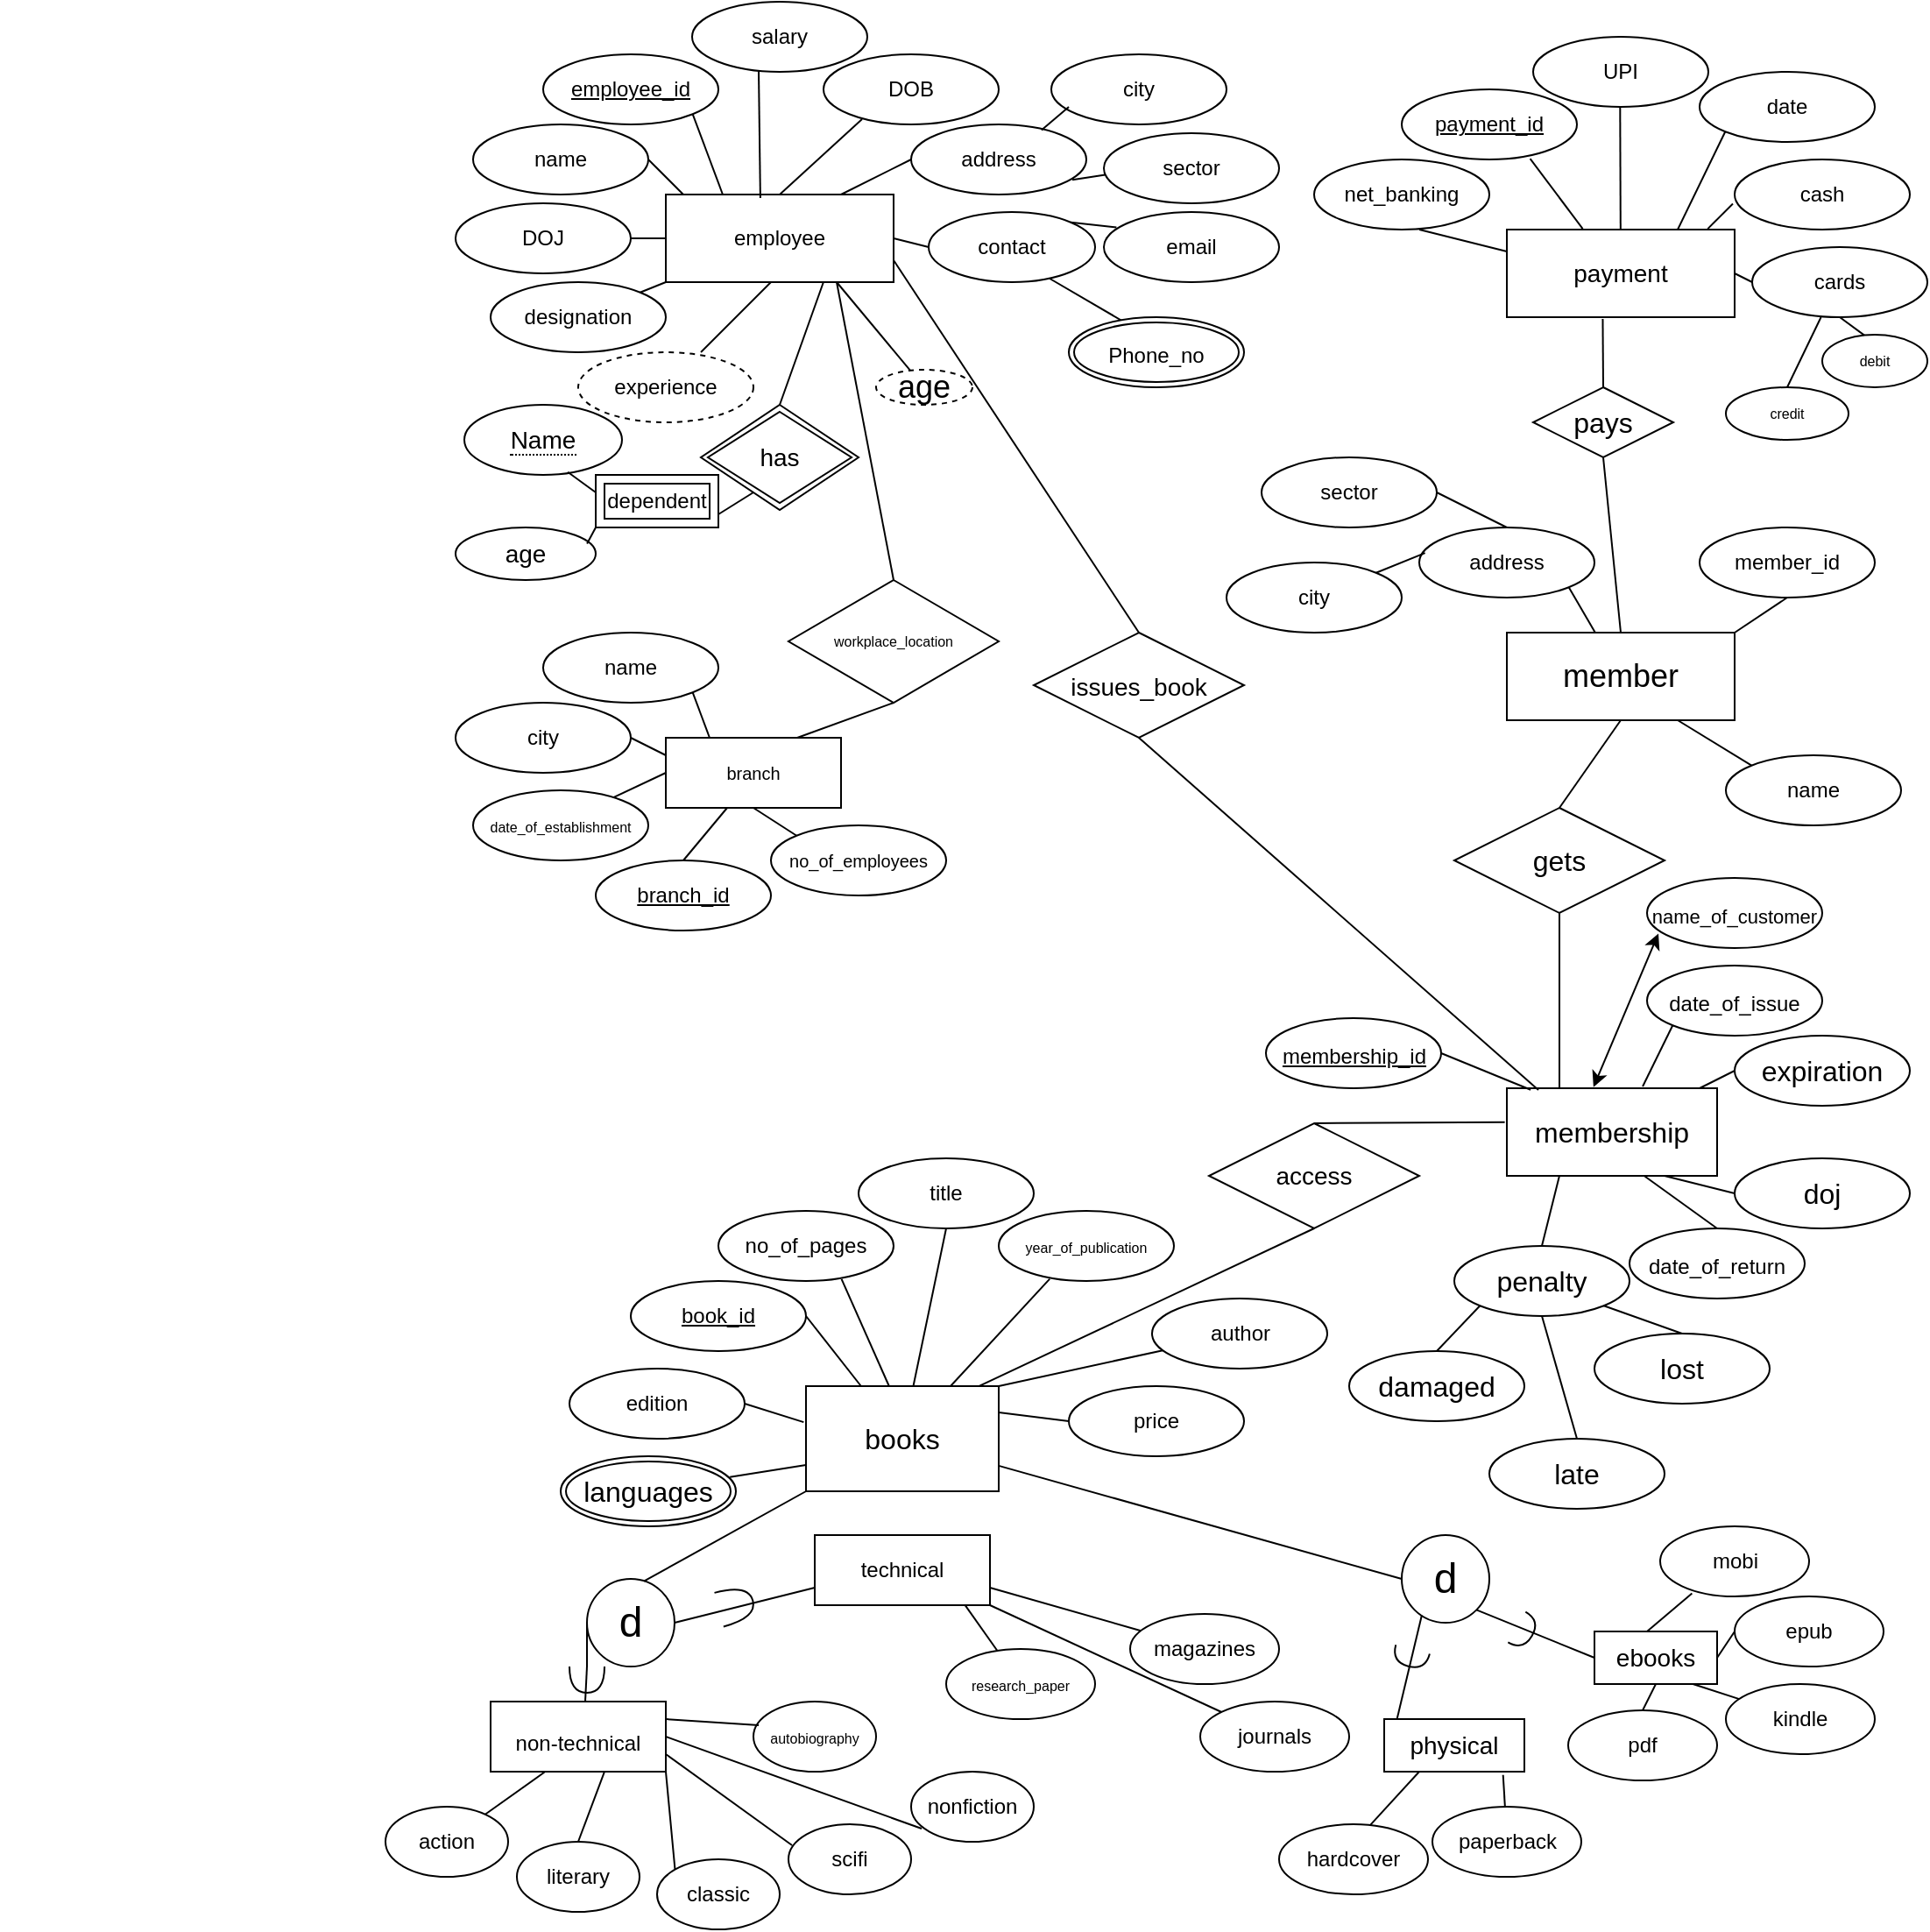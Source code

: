 <mxfile version="20.2.7" type="device" pages="2"><diagram id="frs4b3d2JMpxmXdY87HD" name="Page-1"><mxGraphModel dx="2519" dy="534" grid="1" gridSize="10" guides="1" tooltips="1" connect="1" arrows="1" fold="1" page="1" pageScale="1" pageWidth="850" pageHeight="1100" math="0" shadow="0"><root><mxCell id="0"/><mxCell id="1" parent="0"/><mxCell id="w7gXdfq4Ssp4zryDXueS-2" value="employee" style="rounded=0;whiteSpace=wrap;html=1;" parent="1" vertex="1"><mxGeometry x="-720" y="110" width="130" height="50" as="geometry"/></mxCell><mxCell id="w7gXdfq4Ssp4zryDXueS-18" value="city" style="ellipse;whiteSpace=wrap;html=1;align=center;" parent="1" vertex="1"><mxGeometry x="-500" y="30" width="100" height="40" as="geometry"/></mxCell><mxCell id="w7gXdfq4Ssp4zryDXueS-19" value="sector" style="ellipse;whiteSpace=wrap;html=1;align=center;" parent="1" vertex="1"><mxGeometry x="-470" y="75" width="100" height="40" as="geometry"/></mxCell><mxCell id="w7gXdfq4Ssp4zryDXueS-20" value="email" style="ellipse;whiteSpace=wrap;html=1;align=center;" parent="1" vertex="1"><mxGeometry x="-470" y="120" width="100" height="40" as="geometry"/></mxCell><mxCell id="w7gXdfq4Ssp4zryDXueS-21" value="contact" style="ellipse;whiteSpace=wrap;html=1;align=center;" parent="1" vertex="1"><mxGeometry x="-570" y="120" width="95" height="40" as="geometry"/></mxCell><mxCell id="w7gXdfq4Ssp4zryDXueS-22" value="name" style="ellipse;whiteSpace=wrap;html=1;align=center;" parent="1" vertex="1"><mxGeometry x="-830" y="70" width="100" height="40" as="geometry"/></mxCell><mxCell id="w7gXdfq4Ssp4zryDXueS-23" value="DOJ" style="ellipse;whiteSpace=wrap;html=1;align=center;" parent="1" vertex="1"><mxGeometry x="-840" y="115" width="100" height="40" as="geometry"/></mxCell><mxCell id="w7gXdfq4Ssp4zryDXueS-24" value="salary" style="ellipse;whiteSpace=wrap;html=1;align=center;" parent="1" vertex="1"><mxGeometry x="-705" width="100" height="40" as="geometry"/></mxCell><mxCell id="w7gXdfq4Ssp4zryDXueS-25" value="DOB" style="ellipse;whiteSpace=wrap;html=1;align=center;" parent="1" vertex="1"><mxGeometry x="-630" y="30" width="100" height="40" as="geometry"/></mxCell><mxCell id="w7gXdfq4Ssp4zryDXueS-26" value="designation" style="ellipse;whiteSpace=wrap;html=1;align=center;" parent="1" vertex="1"><mxGeometry x="-820" y="160" width="100" height="40" as="geometry"/></mxCell><mxCell id="w7gXdfq4Ssp4zryDXueS-27" value="&lt;u&gt;employee_id&lt;/u&gt;" style="ellipse;whiteSpace=wrap;html=1;align=center;" parent="1" vertex="1"><mxGeometry x="-790" y="30" width="100" height="40" as="geometry"/></mxCell><mxCell id="w7gXdfq4Ssp4zryDXueS-28" value="address" style="ellipse;whiteSpace=wrap;html=1;align=center;" parent="1" vertex="1"><mxGeometry x="-580" y="70" width="100" height="40" as="geometry"/></mxCell><mxCell id="w7gXdfq4Ssp4zryDXueS-36" value="experience" style="ellipse;whiteSpace=wrap;html=1;align=center;dashed=1;" parent="1" vertex="1"><mxGeometry x="-770" y="200" width="100" height="40" as="geometry"/></mxCell><mxCell id="w7gXdfq4Ssp4zryDXueS-39" value="&lt;font style=&quot;font-size: 18px;&quot;&gt;age&lt;/font&gt;" style="ellipse;whiteSpace=wrap;html=1;align=center;dashed=1;" parent="1" vertex="1"><mxGeometry x="-600" y="210" width="55" height="20" as="geometry"/></mxCell><mxCell id="w7gXdfq4Ssp4zryDXueS-40" value="" style="endArrow=none;html=1;rounded=0;fontSize=12;startSize=14;endSize=14;curved=1;entryX=0.38;entryY=0.975;entryDx=0;entryDy=0;entryPerimeter=0;exitX=0.415;exitY=0.04;exitDx=0;exitDy=0;exitPerimeter=0;" parent="1" source="w7gXdfq4Ssp4zryDXueS-2" target="w7gXdfq4Ssp4zryDXueS-24" edge="1"><mxGeometry relative="1" as="geometry"><mxPoint x="-720" y="94.5" as="sourcePoint"/><mxPoint x="-560" y="94.5" as="targetPoint"/></mxGeometry></mxCell><mxCell id="w7gXdfq4Ssp4zryDXueS-41" value="" style="endArrow=none;html=1;rounded=0;fontSize=12;startSize=14;endSize=14;curved=1;entryX=0.22;entryY=0.925;entryDx=0;entryDy=0;entryPerimeter=0;exitX=0.5;exitY=0;exitDx=0;exitDy=0;" parent="1" source="w7gXdfq4Ssp4zryDXueS-2" target="w7gXdfq4Ssp4zryDXueS-25" edge="1"><mxGeometry relative="1" as="geometry"><mxPoint x="-730" y="89.5" as="sourcePoint"/><mxPoint x="-570" y="89.5" as="targetPoint"/></mxGeometry></mxCell><mxCell id="w7gXdfq4Ssp4zryDXueS-46" value="" style="endArrow=none;html=1;rounded=0;fontSize=12;startSize=14;endSize=14;curved=1;entryX=0;entryY=0.5;entryDx=0;entryDy=0;" parent="1" target="w7gXdfq4Ssp4zryDXueS-28" edge="1"><mxGeometry relative="1" as="geometry"><mxPoint x="-620" y="110" as="sourcePoint"/><mxPoint x="-520" as="targetPoint"/></mxGeometry></mxCell><mxCell id="w7gXdfq4Ssp4zryDXueS-47" value="" style="endArrow=none;html=1;rounded=0;fontSize=12;startSize=14;endSize=14;curved=1;exitX=1;exitY=0.5;exitDx=0;exitDy=0;entryX=0;entryY=0.5;entryDx=0;entryDy=0;" parent="1" source="w7gXdfq4Ssp4zryDXueS-2" target="w7gXdfq4Ssp4zryDXueS-21" edge="1"><mxGeometry relative="1" as="geometry"><mxPoint x="-605" y="150" as="sourcePoint"/><mxPoint x="-495" y="30" as="targetPoint"/></mxGeometry></mxCell><mxCell id="w7gXdfq4Ssp4zryDXueS-48" value="" style="endArrow=none;html=1;rounded=0;fontSize=12;startSize=14;endSize=14;curved=1;exitX=0.75;exitY=1;exitDx=0;exitDy=0;" parent="1" source="w7gXdfq4Ssp4zryDXueS-2" target="w7gXdfq4Ssp4zryDXueS-39" edge="1"><mxGeometry relative="1" as="geometry"><mxPoint x="-630" y="170" as="sourcePoint"/><mxPoint x="-520" y="50" as="targetPoint"/></mxGeometry></mxCell><mxCell id="w7gXdfq4Ssp4zryDXueS-50" value="" style="endArrow=none;html=1;rounded=0;fontSize=12;startSize=14;endSize=14;curved=1;" parent="1" edge="1"><mxGeometry relative="1" as="geometry"><mxPoint x="-700" y="200" as="sourcePoint"/><mxPoint x="-660" y="160" as="targetPoint"/></mxGeometry></mxCell><mxCell id="w7gXdfq4Ssp4zryDXueS-51" value="" style="endArrow=none;html=1;rounded=0;fontSize=12;startSize=14;endSize=14;curved=1;exitX=1;exitY=0.5;exitDx=0;exitDy=0;" parent="1" source="w7gXdfq4Ssp4zryDXueS-22" edge="1"><mxGeometry relative="1" as="geometry"><mxPoint x="-740" y="90" as="sourcePoint"/><mxPoint x="-710" y="110" as="targetPoint"/></mxGeometry></mxCell><mxCell id="w7gXdfq4Ssp4zryDXueS-52" value="" style="endArrow=none;html=1;rounded=0;fontSize=12;startSize=14;endSize=14;curved=1;entryX=1;entryY=1;entryDx=0;entryDy=0;exitX=0.25;exitY=0;exitDx=0;exitDy=0;" parent="1" source="w7gXdfq4Ssp4zryDXueS-2" target="w7gXdfq4Ssp4zryDXueS-27" edge="1"><mxGeometry relative="1" as="geometry"><mxPoint x="-690" y="100" as="sourcePoint"/><mxPoint x="-685" y="60" as="targetPoint"/></mxGeometry></mxCell><mxCell id="w7gXdfq4Ssp4zryDXueS-53" value="" style="endArrow=none;html=1;rounded=0;fontSize=12;startSize=14;endSize=14;curved=1;entryX=0;entryY=0.5;entryDx=0;entryDy=0;exitX=1;exitY=0.5;exitDx=0;exitDy=0;" parent="1" source="w7gXdfq4Ssp4zryDXueS-23" target="w7gXdfq4Ssp4zryDXueS-2" edge="1"><mxGeometry relative="1" as="geometry"><mxPoint x="-825" y="240" as="sourcePoint"/><mxPoint x="-715" y="120" as="targetPoint"/></mxGeometry></mxCell><mxCell id="w7gXdfq4Ssp4zryDXueS-54" value="" style="endArrow=none;html=1;rounded=0;fontSize=12;startSize=14;endSize=14;curved=1;" parent="1" source="w7gXdfq4Ssp4zryDXueS-26" edge="1"><mxGeometry relative="1" as="geometry"><mxPoint x="-830" y="275" as="sourcePoint"/><mxPoint x="-720" y="160" as="targetPoint"/></mxGeometry></mxCell><mxCell id="w7gXdfq4Ssp4zryDXueS-55" value="" style="endArrow=none;html=1;rounded=0;fontSize=12;startSize=14;endSize=14;curved=1;exitX=0.744;exitY=0.08;exitDx=0;exitDy=0;exitPerimeter=0;" parent="1" source="w7gXdfq4Ssp4zryDXueS-28" edge="1"><mxGeometry relative="1" as="geometry"><mxPoint x="-500" y="70" as="sourcePoint"/><mxPoint x="-490" y="60" as="targetPoint"/></mxGeometry></mxCell><mxCell id="w7gXdfq4Ssp4zryDXueS-56" value="" style="endArrow=none;html=1;rounded=0;fontSize=12;startSize=14;endSize=14;curved=1;entryX=0.008;entryY=0.595;entryDx=0;entryDy=0;entryPerimeter=0;exitX=0.92;exitY=0.79;exitDx=0;exitDy=0;exitPerimeter=0;" parent="1" source="w7gXdfq4Ssp4zryDXueS-28" target="w7gXdfq4Ssp4zryDXueS-19" edge="1"><mxGeometry relative="1" as="geometry"><mxPoint x="-530" y="180" as="sourcePoint"/><mxPoint x="-420" y="60" as="targetPoint"/></mxGeometry></mxCell><mxCell id="w7gXdfq4Ssp4zryDXueS-57" value="" style="endArrow=none;html=1;rounded=0;fontSize=12;startSize=14;endSize=14;curved=1;entryX=0.072;entryY=0.22;entryDx=0;entryDy=0;entryPerimeter=0;exitX=1;exitY=0;exitDx=0;exitDy=0;" parent="1" source="w7gXdfq4Ssp4zryDXueS-21" target="w7gXdfq4Ssp4zryDXueS-20" edge="1"><mxGeometry relative="1" as="geometry"><mxPoint x="-420" y="170" as="sourcePoint"/><mxPoint x="-310" y="50" as="targetPoint"/></mxGeometry></mxCell><mxCell id="w7gXdfq4Ssp4zryDXueS-58" value="" style="endArrow=none;html=1;rounded=0;fontSize=12;startSize=14;endSize=14;curved=1;entryX=1;entryY=1;entryDx=0;entryDy=0;exitX=0.728;exitY=0.95;exitDx=0;exitDy=0;exitPerimeter=0;" parent="1" source="w7gXdfq4Ssp4zryDXueS-21" edge="1" target="D1jJTHARRq6DQ2pwJ8gS-1"><mxGeometry relative="1" as="geometry"><mxPoint x="-577.5" y="250" as="sourcePoint"/><mxPoint x="-462.0" y="172.0" as="targetPoint"/></mxGeometry></mxCell><mxCell id="w7gXdfq4Ssp4zryDXueS-59" value="" style="endArrow=none;html=1;rounded=0;fontSize=12;startSize=14;endSize=14;curved=1;entryX=0.75;entryY=1;entryDx=0;entryDy=0;" parent="1" target="w7gXdfq4Ssp4zryDXueS-2" edge="1"><mxGeometry relative="1" as="geometry"><mxPoint x="-590" y="330" as="sourcePoint"/><mxPoint x="-560" y="290" as="targetPoint"/></mxGeometry></mxCell><mxCell id="w7gXdfq4Ssp4zryDXueS-61" value="" style="endArrow=none;html=1;rounded=0;fontSize=12;startSize=14;endSize=14;curved=1;exitX=0.5;exitY=0;exitDx=0;exitDy=0;" parent="1" source="w7gXdfq4Ssp4zryDXueS-82" edge="1"><mxGeometry relative="1" as="geometry"><mxPoint x="-795" y="580" as="sourcePoint"/><mxPoint x="-685" y="460" as="targetPoint"/></mxGeometry></mxCell><mxCell id="w7gXdfq4Ssp4zryDXueS-62" value="" style="endArrow=none;html=1;rounded=0;fontSize=12;startSize=14;endSize=14;curved=1;exitX=0;exitY=0;exitDx=0;exitDy=0;entryX=0.5;entryY=1;entryDx=0;entryDy=0;" parent="1" source="w7gXdfq4Ssp4zryDXueS-83" target="w7gXdfq4Ssp4zryDXueS-78" edge="1"><mxGeometry relative="1" as="geometry"><mxPoint x="-740" y="580" as="sourcePoint"/><mxPoint x="-630" y="460" as="targetPoint"/></mxGeometry></mxCell><mxCell id="w7gXdfq4Ssp4zryDXueS-63" value="" style="endArrow=none;html=1;rounded=0;fontSize=12;startSize=14;endSize=14;curved=1;exitX=0.78;exitY=0.126;exitDx=0;exitDy=0;exitPerimeter=0;" parent="1" source="w7gXdfq4Ssp4zryDXueS-81" edge="1"><mxGeometry relative="1" as="geometry"><mxPoint x="-830" y="560" as="sourcePoint"/><mxPoint x="-720" y="440" as="targetPoint"/></mxGeometry></mxCell><mxCell id="w7gXdfq4Ssp4zryDXueS-64" value="" style="endArrow=none;html=1;rounded=0;fontSize=12;startSize=14;endSize=14;curved=1;entryX=1;entryY=0.5;entryDx=0;entryDy=0;exitX=0;exitY=0.25;exitDx=0;exitDy=0;" parent="1" source="w7gXdfq4Ssp4zryDXueS-78" target="w7gXdfq4Ssp4zryDXueS-85" edge="1"><mxGeometry relative="1" as="geometry"><mxPoint x="-310" y="350" as="sourcePoint"/><mxPoint x="-200" y="230" as="targetPoint"/></mxGeometry></mxCell><mxCell id="w7gXdfq4Ssp4zryDXueS-65" value="" style="endArrow=none;html=1;rounded=0;fontSize=12;startSize=14;endSize=14;curved=1;entryX=1;entryY=1;entryDx=0;entryDy=0;exitX=0.25;exitY=0;exitDx=0;exitDy=0;" parent="1" source="w7gXdfq4Ssp4zryDXueS-78" target="w7gXdfq4Ssp4zryDXueS-84" edge="1"><mxGeometry relative="1" as="geometry"><mxPoint x="-300" y="360" as="sourcePoint"/><mxPoint x="-190" y="240" as="targetPoint"/></mxGeometry></mxCell><mxCell id="w7gXdfq4Ssp4zryDXueS-67" value="" style="endArrow=none;html=1;rounded=0;fontSize=12;startSize=14;endSize=14;curved=1;entryX=0.692;entryY=1;entryDx=0;entryDy=0;entryPerimeter=0;exitX=0.5;exitY=0;exitDx=0;exitDy=0;" parent="1" source="w7gXdfq4Ssp4zryDXueS-93" target="w7gXdfq4Ssp4zryDXueS-2" edge="1"><mxGeometry relative="1" as="geometry"><mxPoint x="-660" y="280" as="sourcePoint"/><mxPoint x="-650" y="160" as="targetPoint"/></mxGeometry></mxCell><mxCell id="w7gXdfq4Ssp4zryDXueS-78" value="branch" style="whiteSpace=wrap;html=1;align=center;fontSize=10;" parent="1" vertex="1"><mxGeometry x="-720" y="420" width="100" height="40" as="geometry"/></mxCell><mxCell id="w7gXdfq4Ssp4zryDXueS-81" value="&lt;font style=&quot;font-size: 8px;&quot;&gt;date_of_establishment&lt;/font&gt;" style="ellipse;whiteSpace=wrap;html=1;align=center;" parent="1" vertex="1"><mxGeometry x="-830" y="450" width="100" height="40" as="geometry"/></mxCell><mxCell id="w7gXdfq4Ssp4zryDXueS-82" value="&lt;u&gt;branch_id&lt;/u&gt;" style="ellipse;whiteSpace=wrap;html=1;align=center;" parent="1" vertex="1"><mxGeometry x="-760" y="490" width="100" height="40" as="geometry"/></mxCell><mxCell id="w7gXdfq4Ssp4zryDXueS-83" value="&lt;font style=&quot;font-size: 10px;&quot;&gt;no_of_employees&lt;/font&gt;" style="ellipse;whiteSpace=wrap;html=1;align=center;" parent="1" vertex="1"><mxGeometry x="-660" y="470" width="100" height="40" as="geometry"/></mxCell><mxCell id="w7gXdfq4Ssp4zryDXueS-84" value="name" style="ellipse;whiteSpace=wrap;html=1;align=center;" parent="1" vertex="1"><mxGeometry x="-790" y="360" width="100" height="40" as="geometry"/></mxCell><mxCell id="w7gXdfq4Ssp4zryDXueS-85" value="city" style="ellipse;whiteSpace=wrap;html=1;align=center;" parent="1" vertex="1"><mxGeometry x="-840" y="400" width="100" height="40" as="geometry"/></mxCell><mxCell id="w7gXdfq4Ssp4zryDXueS-91" value="workplace_location" style="shape=rhombus;perimeter=rhombusPerimeter;whiteSpace=wrap;html=1;align=center;fontSize=8;" parent="1" vertex="1"><mxGeometry x="-650" y="330" width="120" height="70" as="geometry"/></mxCell><mxCell id="w7gXdfq4Ssp4zryDXueS-92" value="" style="endArrow=none;html=1;rounded=0;fontSize=8;startSize=14;endSize=14;curved=1;entryX=0.5;entryY=1;entryDx=0;entryDy=0;exitX=0.75;exitY=0;exitDx=0;exitDy=0;" parent="1" source="w7gXdfq4Ssp4zryDXueS-78" target="w7gXdfq4Ssp4zryDXueS-91" edge="1"><mxGeometry relative="1" as="geometry"><mxPoint x="-590" y="470" as="sourcePoint"/><mxPoint x="-430" y="470" as="targetPoint"/></mxGeometry></mxCell><mxCell id="w7gXdfq4Ssp4zryDXueS-93" value="&lt;font style=&quot;font-size: 14px;&quot;&gt;has&lt;/font&gt;" style="shape=rhombus;double=1;perimeter=rhombusPerimeter;whiteSpace=wrap;html=1;align=center;fontSize=8;" parent="1" vertex="1"><mxGeometry x="-700" y="230" width="90" height="60" as="geometry"/></mxCell><mxCell id="w7gXdfq4Ssp4zryDXueS-94" value="&lt;font style=&quot;font-size: 14px;&quot;&gt;age&lt;/font&gt;" style="ellipse;whiteSpace=wrap;html=1;align=center;fontSize=8;" parent="1" vertex="1"><mxGeometry x="-840" y="300" width="80" height="30" as="geometry"/></mxCell><mxCell id="w7gXdfq4Ssp4zryDXueS-96" value="&lt;font style=&quot;font-size: 12px;&quot;&gt;dependent&lt;/font&gt;" style="shape=ext;margin=3;double=1;whiteSpace=wrap;html=1;align=center;fontSize=8;" parent="1" vertex="1"><mxGeometry x="-760" y="270" width="70" height="30" as="geometry"/></mxCell><mxCell id="w7gXdfq4Ssp4zryDXueS-97" value="" style="endArrow=none;html=1;rounded=0;fontSize=8;startSize=14;endSize=14;curved=1;exitX=1;exitY=0.75;exitDx=0;exitDy=0;" parent="1" source="w7gXdfq4Ssp4zryDXueS-96" edge="1"><mxGeometry relative="1" as="geometry"><mxPoint x="-820" y="284.7" as="sourcePoint"/><mxPoint x="-670" y="280" as="targetPoint"/></mxGeometry></mxCell><mxCell id="w7gXdfq4Ssp4zryDXueS-98" value="" style="endArrow=none;html=1;rounded=0;fontSize=8;startSize=14;endSize=14;curved=1;exitX=0.938;exitY=0.307;exitDx=0;exitDy=0;exitPerimeter=0;" parent="1" source="w7gXdfq4Ssp4zryDXueS-94" edge="1"><mxGeometry relative="1" as="geometry"><mxPoint x="-890" y="300" as="sourcePoint"/><mxPoint x="-760" y="300" as="targetPoint"/></mxGeometry></mxCell><mxCell id="w7gXdfq4Ssp4zryDXueS-99" value="" style="endArrow=none;html=1;rounded=0;fontSize=8;startSize=14;endSize=14;curved=1;exitX=0.656;exitY=0.959;exitDx=0;exitDy=0;exitPerimeter=0;" parent="1" source="CCulr10bG3XljbUjw-bA-39" edge="1"><mxGeometry relative="1" as="geometry"><mxPoint x="-781.595" y="265.561" as="sourcePoint"/><mxPoint x="-760" y="280" as="targetPoint"/></mxGeometry></mxCell><mxCell id="w7gXdfq4Ssp4zryDXueS-100" value="&lt;font style=&quot;font-size: 14px;&quot;&gt;payment&lt;/font&gt;" style="whiteSpace=wrap;html=1;align=center;fontSize=8;" parent="1" vertex="1"><mxGeometry x="-240" y="130" width="130" height="50" as="geometry"/></mxCell><mxCell id="w7gXdfq4Ssp4zryDXueS-102" value="net_banking" style="ellipse;whiteSpace=wrap;html=1;align=center;" parent="1" vertex="1"><mxGeometry x="-350" y="90" width="100" height="40" as="geometry"/></mxCell><mxCell id="w7gXdfq4Ssp4zryDXueS-103" value="cash" style="ellipse;whiteSpace=wrap;html=1;align=center;" parent="1" vertex="1"><mxGeometry x="-110" y="90" width="100" height="40" as="geometry"/></mxCell><mxCell id="w7gXdfq4Ssp4zryDXueS-104" value="&lt;u&gt;payment_id&lt;/u&gt;" style="ellipse;whiteSpace=wrap;html=1;align=center;" parent="1" vertex="1"><mxGeometry x="-300" y="50" width="100" height="40" as="geometry"/></mxCell><mxCell id="w7gXdfq4Ssp4zryDXueS-105" value="date" style="ellipse;whiteSpace=wrap;html=1;align=center;" parent="1" vertex="1"><mxGeometry x="-130" y="40" width="100" height="40" as="geometry"/></mxCell><mxCell id="w7gXdfq4Ssp4zryDXueS-106" value="UPI" style="ellipse;whiteSpace=wrap;html=1;align=center;" parent="1" vertex="1"><mxGeometry x="-225" y="20" width="100" height="40" as="geometry"/></mxCell><mxCell id="w7gXdfq4Ssp4zryDXueS-107" value="&lt;font style=&quot;font-size: 12px;&quot;&gt;cards&lt;/font&gt;" style="ellipse;whiteSpace=wrap;html=1;align=center;fontSize=8;" parent="1" vertex="1"><mxGeometry x="-100" y="140" width="100" height="40" as="geometry"/></mxCell><mxCell id="w7gXdfq4Ssp4zryDXueS-108" value="debit" style="ellipse;whiteSpace=wrap;html=1;align=center;fontSize=8;" parent="1" vertex="1"><mxGeometry x="-60" y="190" width="60" height="30" as="geometry"/></mxCell><mxCell id="w7gXdfq4Ssp4zryDXueS-109" value="credit" style="ellipse;whiteSpace=wrap;html=1;align=center;fontSize=8;" parent="1" vertex="1"><mxGeometry x="-115" y="220" width="70" height="30" as="geometry"/></mxCell><mxCell id="w7gXdfq4Ssp4zryDXueS-110" value="" style="endArrow=none;html=1;rounded=0;fontSize=12;startSize=14;endSize=14;curved=1;" parent="1" target="w7gXdfq4Ssp4zryDXueS-100" edge="1"><mxGeometry relative="1" as="geometry"><mxPoint x="-175.36" y="60" as="sourcePoint"/><mxPoint x="-175" y="120" as="targetPoint"/></mxGeometry></mxCell><mxCell id="w7gXdfq4Ssp4zryDXueS-111" value="" style="endArrow=none;html=1;rounded=0;fontSize=12;startSize=14;endSize=14;curved=1;exitX=0.733;exitY=0.989;exitDx=0;exitDy=0;exitPerimeter=0;entryX=0.333;entryY=-0.009;entryDx=0;entryDy=0;entryPerimeter=0;" parent="1" source="w7gXdfq4Ssp4zryDXueS-104" target="w7gXdfq4Ssp4zryDXueS-100" edge="1"><mxGeometry relative="1" as="geometry"><mxPoint x="-210" y="80" as="sourcePoint"/><mxPoint x="-210" y="180" as="targetPoint"/></mxGeometry></mxCell><mxCell id="w7gXdfq4Ssp4zryDXueS-113" value="" style="endArrow=none;html=1;rounded=0;fontSize=12;startSize=14;endSize=14;curved=1;entryX=0;entryY=0.25;entryDx=0;entryDy=0;" parent="1" target="w7gXdfq4Ssp4zryDXueS-100" edge="1"><mxGeometry relative="1" as="geometry"><mxPoint x="-290" y="130" as="sourcePoint"/><mxPoint x="-290" y="230" as="targetPoint"/></mxGeometry></mxCell><mxCell id="w7gXdfq4Ssp4zryDXueS-114" value="" style="endArrow=none;html=1;rounded=0;fontSize=12;startSize=14;endSize=14;curved=1;exitX=0;exitY=1;exitDx=0;exitDy=0;entryX=0.75;entryY=0;entryDx=0;entryDy=0;" parent="1" source="w7gXdfq4Ssp4zryDXueS-105" target="w7gXdfq4Ssp4zryDXueS-100" edge="1"><mxGeometry relative="1" as="geometry"><mxPoint x="-125" y="80" as="sourcePoint"/><mxPoint x="-125" y="180" as="targetPoint"/></mxGeometry></mxCell><mxCell id="w7gXdfq4Ssp4zryDXueS-115" value="" style="endArrow=none;html=1;rounded=0;fontSize=12;startSize=14;endSize=14;curved=1;exitX=-0.01;exitY=0.632;exitDx=0;exitDy=0;exitPerimeter=0;entryX=0.882;entryY=-0.009;entryDx=0;entryDy=0;entryPerimeter=0;" parent="1" source="w7gXdfq4Ssp4zryDXueS-103" target="w7gXdfq4Ssp4zryDXueS-100" edge="1"><mxGeometry relative="1" as="geometry"><mxPoint x="-220" y="240" as="sourcePoint"/><mxPoint x="-220" y="340" as="targetPoint"/></mxGeometry></mxCell><mxCell id="w7gXdfq4Ssp4zryDXueS-116" value="" style="endArrow=none;html=1;rounded=0;fontSize=12;startSize=14;endSize=14;curved=1;exitX=0;exitY=0.5;exitDx=0;exitDy=0;entryX=1;entryY=0.5;entryDx=0;entryDy=0;" parent="1" source="w7gXdfq4Ssp4zryDXueS-107" target="w7gXdfq4Ssp4zryDXueS-100" edge="1"><mxGeometry relative="1" as="geometry"><mxPoint x="-210" y="250" as="sourcePoint"/><mxPoint x="-210" y="350" as="targetPoint"/></mxGeometry></mxCell><mxCell id="w7gXdfq4Ssp4zryDXueS-117" value="" style="endArrow=none;html=1;rounded=0;fontSize=12;startSize=14;endSize=14;curved=1;entryX=0.5;entryY=0;entryDx=0;entryDy=0;" parent="1" target="w7gXdfq4Ssp4zryDXueS-109" edge="1"><mxGeometry relative="1" as="geometry"><mxPoint x="-60.71" y="180" as="sourcePoint"/><mxPoint x="-60.71" y="280" as="targetPoint"/></mxGeometry></mxCell><mxCell id="w7gXdfq4Ssp4zryDXueS-120" value="" style="endArrow=none;html=1;rounded=0;fontSize=12;startSize=14;endSize=14;curved=1;exitX=0.5;exitY=1;exitDx=0;exitDy=0;entryX=0.4;entryY=0.01;entryDx=0;entryDy=0;entryPerimeter=0;" parent="1" source="w7gXdfq4Ssp4zryDXueS-107" target="w7gXdfq4Ssp4zryDXueS-108" edge="1"><mxGeometry relative="1" as="geometry"><mxPoint x="-190" y="270" as="sourcePoint"/><mxPoint x="-190" y="370" as="targetPoint"/></mxGeometry></mxCell><mxCell id="w7gXdfq4Ssp4zryDXueS-125" value="&lt;font style=&quot;font-size: 18px;&quot;&gt;member&lt;/font&gt;" style="whiteSpace=wrap;html=1;align=center;fontSize=8;" parent="1" vertex="1"><mxGeometry x="-240" y="360" width="130" height="50" as="geometry"/></mxCell><mxCell id="w7gXdfq4Ssp4zryDXueS-127" value="city" style="ellipse;whiteSpace=wrap;html=1;align=center;" parent="1" vertex="1"><mxGeometry x="-400" y="320" width="100" height="40" as="geometry"/></mxCell><mxCell id="w7gXdfq4Ssp4zryDXueS-128" value="sector" style="ellipse;whiteSpace=wrap;html=1;align=center;" parent="1" vertex="1"><mxGeometry x="-380" y="260" width="100" height="40" as="geometry"/></mxCell><mxCell id="w7gXdfq4Ssp4zryDXueS-129" value="address" style="ellipse;whiteSpace=wrap;html=1;align=center;" parent="1" vertex="1"><mxGeometry x="-290" y="300" width="100" height="40" as="geometry"/></mxCell><mxCell id="w7gXdfq4Ssp4zryDXueS-130" value="name" style="ellipse;whiteSpace=wrap;html=1;align=center;" parent="1" vertex="1"><mxGeometry x="-115" y="430" width="100" height="40" as="geometry"/></mxCell><mxCell id="w7gXdfq4Ssp4zryDXueS-131" value="member_id" style="ellipse;whiteSpace=wrap;html=1;align=center;" parent="1" vertex="1"><mxGeometry x="-130" y="300" width="100" height="40" as="geometry"/></mxCell><mxCell id="w7gXdfq4Ssp4zryDXueS-132" value="" style="endArrow=none;html=1;rounded=0;fontSize=16;startSize=14;endSize=14;curved=1;entryX=1;entryY=1;entryDx=0;entryDy=0;" parent="1" source="w7gXdfq4Ssp4zryDXueS-125" target="w7gXdfq4Ssp4zryDXueS-129" edge="1"><mxGeometry relative="1" as="geometry"><mxPoint x="-180" y="350" as="sourcePoint"/><mxPoint x="-280" y="510" as="targetPoint"/></mxGeometry></mxCell><mxCell id="w7gXdfq4Ssp4zryDXueS-133" value="" style="endArrow=none;html=1;rounded=0;fontSize=16;startSize=14;endSize=14;curved=1;entryX=0.5;entryY=1;entryDx=0;entryDy=0;" parent="1" target="w7gXdfq4Ssp4zryDXueS-131" edge="1"><mxGeometry relative="1" as="geometry"><mxPoint x="-110" y="360" as="sourcePoint"/><mxPoint x="-270" y="520" as="targetPoint"/></mxGeometry></mxCell><mxCell id="w7gXdfq4Ssp4zryDXueS-134" value="" style="endArrow=none;html=1;rounded=0;fontSize=16;startSize=14;endSize=14;curved=1;entryX=0.75;entryY=1;entryDx=0;entryDy=0;exitX=0;exitY=0;exitDx=0;exitDy=0;" parent="1" source="w7gXdfq4Ssp4zryDXueS-130" target="w7gXdfq4Ssp4zryDXueS-125" edge="1"><mxGeometry relative="1" as="geometry"><mxPoint x="-390" y="550" as="sourcePoint"/><mxPoint x="-260" y="530" as="targetPoint"/></mxGeometry></mxCell><mxCell id="w7gXdfq4Ssp4zryDXueS-135" value="" style="endArrow=none;html=1;rounded=0;fontSize=16;startSize=14;endSize=14;curved=1;entryX=1;entryY=0.5;entryDx=0;entryDy=0;exitX=0.5;exitY=0;exitDx=0;exitDy=0;" parent="1" source="w7gXdfq4Ssp4zryDXueS-129" target="w7gXdfq4Ssp4zryDXueS-128" edge="1"><mxGeometry relative="1" as="geometry"><mxPoint x="-380" y="560" as="sourcePoint"/><mxPoint x="-250" y="540" as="targetPoint"/></mxGeometry></mxCell><mxCell id="w7gXdfq4Ssp4zryDXueS-136" value="" style="endArrow=none;html=1;rounded=0;fontSize=16;startSize=14;endSize=14;curved=1;entryX=1;entryY=0;entryDx=0;entryDy=0;exitX=0.033;exitY=0.364;exitDx=0;exitDy=0;exitPerimeter=0;" parent="1" source="w7gXdfq4Ssp4zryDXueS-129" target="w7gXdfq4Ssp4zryDXueS-127" edge="1"><mxGeometry relative="1" as="geometry"><mxPoint x="-370" y="570" as="sourcePoint"/><mxPoint x="-240" y="550" as="targetPoint"/></mxGeometry></mxCell><mxCell id="w7gXdfq4Ssp4zryDXueS-140" value="pays" style="shape=rhombus;perimeter=rhombusPerimeter;whiteSpace=wrap;html=1;align=center;fontSize=16;" parent="1" vertex="1"><mxGeometry x="-225" y="220" width="80" height="40" as="geometry"/></mxCell><mxCell id="w7gXdfq4Ssp4zryDXueS-144" value="" style="endArrow=none;html=1;rounded=0;fontSize=16;startSize=14;endSize=14;curved=1;entryX=0.421;entryY=1.02;entryDx=0;entryDy=0;entryPerimeter=0;exitX=0.5;exitY=0;exitDx=0;exitDy=0;" parent="1" source="w7gXdfq4Ssp4zryDXueS-140" target="w7gXdfq4Ssp4zryDXueS-100" edge="1"><mxGeometry relative="1" as="geometry"><mxPoint x="-390" y="219.29" as="sourcePoint"/><mxPoint x="-230" y="219.29" as="targetPoint"/></mxGeometry></mxCell><mxCell id="w7gXdfq4Ssp4zryDXueS-146" value="" style="endArrow=none;html=1;rounded=0;fontSize=16;startSize=14;endSize=14;curved=1;entryX=0.5;entryY=1;entryDx=0;entryDy=0;exitX=0.5;exitY=0;exitDx=0;exitDy=0;" parent="1" source="w7gXdfq4Ssp4zryDXueS-125" target="w7gXdfq4Ssp4zryDXueS-140" edge="1"><mxGeometry relative="1" as="geometry"><mxPoint x="-370" y="239.29" as="sourcePoint"/><mxPoint x="-210" y="239.29" as="targetPoint"/></mxGeometry></mxCell><mxCell id="w7gXdfq4Ssp4zryDXueS-147" value="membership" style="whiteSpace=wrap;html=1;align=center;fontSize=16;" parent="1" vertex="1"><mxGeometry x="-240" y="620" width="120" height="50" as="geometry"/></mxCell><mxCell id="w7gXdfq4Ssp4zryDXueS-148" value="damaged" style="ellipse;whiteSpace=wrap;html=1;align=center;fontSize=16;" parent="1" vertex="1"><mxGeometry x="-330" y="770" width="100" height="40" as="geometry"/></mxCell><mxCell id="w7gXdfq4Ssp4zryDXueS-149" value="late" style="ellipse;whiteSpace=wrap;html=1;align=center;fontSize=16;" parent="1" vertex="1"><mxGeometry x="-250" y="820" width="100" height="40" as="geometry"/></mxCell><mxCell id="w7gXdfq4Ssp4zryDXueS-150" value="lost" style="ellipse;whiteSpace=wrap;html=1;align=center;fontSize=16;" parent="1" vertex="1"><mxGeometry x="-190" y="760" width="100" height="40" as="geometry"/></mxCell><mxCell id="w7gXdfq4Ssp4zryDXueS-151" value="penalty" style="ellipse;whiteSpace=wrap;html=1;align=center;fontSize=16;" parent="1" vertex="1"><mxGeometry x="-270" y="710" width="100" height="40" as="geometry"/></mxCell><mxCell id="w7gXdfq4Ssp4zryDXueS-153" value="&lt;font style=&quot;font-size: 12px;&quot;&gt;date_of_return&lt;/font&gt;" style="ellipse;whiteSpace=wrap;html=1;align=center;fontSize=16;" parent="1" vertex="1"><mxGeometry x="-170" y="700" width="100" height="40" as="geometry"/></mxCell><mxCell id="w7gXdfq4Ssp4zryDXueS-154" value="doj" style="ellipse;whiteSpace=wrap;html=1;align=center;fontSize=16;" parent="1" vertex="1"><mxGeometry x="-110" y="660" width="100" height="40" as="geometry"/></mxCell><mxCell id="w7gXdfq4Ssp4zryDXueS-155" value="expiration" style="ellipse;whiteSpace=wrap;html=1;align=center;fontSize=16;" parent="1" vertex="1"><mxGeometry x="-110" y="590" width="100" height="40" as="geometry"/></mxCell><mxCell id="w7gXdfq4Ssp4zryDXueS-156" value="&lt;font style=&quot;font-size: 12px;&quot;&gt;date_of_issue&lt;/font&gt;" style="ellipse;whiteSpace=wrap;html=1;align=center;fontSize=16;" parent="1" vertex="1"><mxGeometry x="-160" y="550" width="100" height="40" as="geometry"/></mxCell><mxCell id="w7gXdfq4Ssp4zryDXueS-159" value="" style="endArrow=none;html=1;rounded=0;fontSize=12;startSize=14;endSize=14;curved=1;entryX=0;entryY=1;entryDx=0;entryDy=0;exitX=0.646;exitY=-0.02;exitDx=0;exitDy=0;exitPerimeter=0;" parent="1" source="w7gXdfq4Ssp4zryDXueS-147" target="w7gXdfq4Ssp4zryDXueS-156" edge="1"><mxGeometry relative="1" as="geometry"><mxPoint x="-530" y="690" as="sourcePoint"/><mxPoint x="-370" y="690" as="targetPoint"/></mxGeometry></mxCell><mxCell id="w7gXdfq4Ssp4zryDXueS-160" value="" style="endArrow=none;html=1;rounded=0;fontSize=12;startSize=14;endSize=14;curved=1;entryX=0;entryY=0.5;entryDx=0;entryDy=0;exitX=0.917;exitY=0;exitDx=0;exitDy=0;exitPerimeter=0;" parent="1" source="w7gXdfq4Ssp4zryDXueS-147" target="w7gXdfq4Ssp4zryDXueS-155" edge="1"><mxGeometry relative="1" as="geometry"><mxPoint x="-520" y="700.0" as="sourcePoint"/><mxPoint x="-360" y="700.0" as="targetPoint"/></mxGeometry></mxCell><mxCell id="w7gXdfq4Ssp4zryDXueS-161" value="" style="endArrow=none;html=1;rounded=0;fontSize=12;startSize=14;endSize=14;curved=1;entryX=0;entryY=0.5;entryDx=0;entryDy=0;exitX=0.75;exitY=1;exitDx=0;exitDy=0;" parent="1" source="w7gXdfq4Ssp4zryDXueS-147" target="w7gXdfq4Ssp4zryDXueS-154" edge="1"><mxGeometry relative="1" as="geometry"><mxPoint x="-510" y="710.0" as="sourcePoint"/><mxPoint x="-350" y="710.0" as="targetPoint"/></mxGeometry></mxCell><mxCell id="w7gXdfq4Ssp4zryDXueS-162" value="" style="endArrow=none;html=1;rounded=0;fontSize=12;startSize=14;endSize=14;curved=1;entryX=0.5;entryY=0;entryDx=0;entryDy=0;exitX=0.656;exitY=1.005;exitDx=0;exitDy=0;exitPerimeter=0;" parent="1" source="w7gXdfq4Ssp4zryDXueS-147" target="w7gXdfq4Ssp4zryDXueS-153" edge="1"><mxGeometry relative="1" as="geometry"><mxPoint x="-500" y="720.0" as="sourcePoint"/><mxPoint x="-340" y="720.0" as="targetPoint"/></mxGeometry></mxCell><mxCell id="w7gXdfq4Ssp4zryDXueS-163" value="" style="endArrow=none;html=1;rounded=0;fontSize=12;startSize=14;endSize=14;curved=1;entryX=0.25;entryY=1;entryDx=0;entryDy=0;exitX=0.5;exitY=0;exitDx=0;exitDy=0;" parent="1" source="w7gXdfq4Ssp4zryDXueS-151" target="w7gXdfq4Ssp4zryDXueS-147" edge="1"><mxGeometry relative="1" as="geometry"><mxPoint x="-490" y="730.0" as="sourcePoint"/><mxPoint x="-330" y="730.0" as="targetPoint"/></mxGeometry></mxCell><mxCell id="w7gXdfq4Ssp4zryDXueS-164" value="" style="endArrow=none;html=1;rounded=0;fontSize=12;startSize=14;endSize=14;curved=1;entryX=1;entryY=1;entryDx=0;entryDy=0;exitX=0.5;exitY=0;exitDx=0;exitDy=0;" parent="1" source="w7gXdfq4Ssp4zryDXueS-150" target="w7gXdfq4Ssp4zryDXueS-151" edge="1"><mxGeometry relative="1" as="geometry"><mxPoint x="-480" y="740.0" as="sourcePoint"/><mxPoint x="-320" y="740.0" as="targetPoint"/></mxGeometry></mxCell><mxCell id="w7gXdfq4Ssp4zryDXueS-165" value="" style="endArrow=none;html=1;rounded=0;fontSize=12;startSize=14;endSize=14;curved=1;entryX=0.5;entryY=1;entryDx=0;entryDy=0;exitX=0.5;exitY=0;exitDx=0;exitDy=0;" parent="1" source="w7gXdfq4Ssp4zryDXueS-149" target="w7gXdfq4Ssp4zryDXueS-151" edge="1"><mxGeometry relative="1" as="geometry"><mxPoint x="-210" y="810" as="sourcePoint"/><mxPoint x="-310" y="729.38" as="targetPoint"/></mxGeometry></mxCell><mxCell id="w7gXdfq4Ssp4zryDXueS-166" value="" style="endArrow=none;html=1;rounded=0;fontSize=12;startSize=14;endSize=14;curved=1;entryX=0;entryY=1;entryDx=0;entryDy=0;exitX=0.5;exitY=0;exitDx=0;exitDy=0;" parent="1" source="w7gXdfq4Ssp4zryDXueS-148" target="w7gXdfq4Ssp4zryDXueS-151" edge="1"><mxGeometry relative="1" as="geometry"><mxPoint x="-425" y="760.0" as="sourcePoint"/><mxPoint x="-265" y="760.0" as="targetPoint"/></mxGeometry></mxCell><mxCell id="w7gXdfq4Ssp4zryDXueS-167" value="" style="endArrow=none;html=1;rounded=0;fontSize=12;startSize=14;endSize=14;curved=1;entryX=0.5;entryY=1;entryDx=0;entryDy=0;exitX=0.5;exitY=0;exitDx=0;exitDy=0;" parent="1" source="w7gXdfq4Ssp4zryDXueS-168" target="w7gXdfq4Ssp4zryDXueS-125" edge="1"><mxGeometry relative="1" as="geometry"><mxPoint x="-440" y="520.0" as="sourcePoint"/><mxPoint x="-280" y="520.0" as="targetPoint"/></mxGeometry></mxCell><mxCell id="w7gXdfq4Ssp4zryDXueS-168" value="&lt;font style=&quot;font-size: 16px;&quot;&gt;gets&lt;/font&gt;" style="shape=rhombus;perimeter=rhombusPerimeter;whiteSpace=wrap;html=1;align=center;fontSize=12;" parent="1" vertex="1"><mxGeometry x="-270" y="460.0" width="120" height="60" as="geometry"/></mxCell><mxCell id="w7gXdfq4Ssp4zryDXueS-171" value="" style="endArrow=none;html=1;rounded=0;fontSize=12;startSize=14;endSize=14;curved=1;entryX=0.5;entryY=1;entryDx=0;entryDy=0;exitX=0.25;exitY=0;exitDx=0;exitDy=0;" parent="1" source="w7gXdfq4Ssp4zryDXueS-147" target="w7gXdfq4Ssp4zryDXueS-168" edge="1"><mxGeometry relative="1" as="geometry"><mxPoint x="-620" y="660" as="sourcePoint"/><mxPoint x="-380" y="670" as="targetPoint"/></mxGeometry></mxCell><mxCell id="w7gXdfq4Ssp4zryDXueS-176" value="&amp;nbsp;" style="text;whiteSpace=wrap;html=1;fontSize=16;" parent="1" vertex="1"><mxGeometry x="-1100" y="530" width="40" height="40" as="geometry"/></mxCell><mxCell id="w7gXdfq4Ssp4zryDXueS-177" value="books" style="whiteSpace=wrap;html=1;align=center;fontSize=16;" parent="1" vertex="1"><mxGeometry x="-640" y="790" width="110" height="60" as="geometry"/></mxCell><mxCell id="w7gXdfq4Ssp4zryDXueS-180" value="edition" style="ellipse;whiteSpace=wrap;html=1;align=center;" parent="1" vertex="1"><mxGeometry x="-775" y="780" width="100" height="40" as="geometry"/></mxCell><mxCell id="w7gXdfq4Ssp4zryDXueS-181" value="price" style="ellipse;whiteSpace=wrap;html=1;align=center;" parent="1" vertex="1"><mxGeometry x="-490" y="790" width="100" height="40" as="geometry"/></mxCell><mxCell id="w7gXdfq4Ssp4zryDXueS-182" value="author" style="ellipse;whiteSpace=wrap;html=1;align=center;" parent="1" vertex="1"><mxGeometry x="-442.5" y="740" width="100" height="40" as="geometry"/></mxCell><mxCell id="w7gXdfq4Ssp4zryDXueS-183" value="&lt;font style=&quot;font-size: 8px;&quot;&gt;year_of_publication&lt;/font&gt;" style="ellipse;whiteSpace=wrap;html=1;align=center;" parent="1" vertex="1"><mxGeometry x="-530" y="690" width="100" height="40" as="geometry"/></mxCell><mxCell id="w7gXdfq4Ssp4zryDXueS-184" value="title" style="ellipse;whiteSpace=wrap;html=1;align=center;" parent="1" vertex="1"><mxGeometry x="-610" y="660" width="100" height="40" as="geometry"/></mxCell><mxCell id="w7gXdfq4Ssp4zryDXueS-185" value="no_of_pages" style="ellipse;whiteSpace=wrap;html=1;align=center;" parent="1" vertex="1"><mxGeometry x="-690" y="690" width="100" height="40" as="geometry"/></mxCell><mxCell id="w7gXdfq4Ssp4zryDXueS-186" value="&lt;u&gt;book_id&lt;/u&gt;" style="ellipse;whiteSpace=wrap;html=1;align=center;" parent="1" vertex="1"><mxGeometry x="-740" y="730" width="100" height="40" as="geometry"/></mxCell><mxCell id="w7gXdfq4Ssp4zryDXueS-189" value="languages" style="ellipse;shape=doubleEllipse;margin=3;whiteSpace=wrap;html=1;align=center;fontSize=16;" parent="1" vertex="1"><mxGeometry x="-780" y="830" width="100" height="40" as="geometry"/></mxCell><mxCell id="w7gXdfq4Ssp4zryDXueS-191" value="journals" style="ellipse;whiteSpace=wrap;html=1;align=center;" parent="1" vertex="1"><mxGeometry x="-415" y="970" width="85" height="40" as="geometry"/></mxCell><mxCell id="w7gXdfq4Ssp4zryDXueS-196" value="nonfiction" style="ellipse;whiteSpace=wrap;html=1;align=center;" parent="1" vertex="1"><mxGeometry x="-580" y="1010" width="70" height="40" as="geometry"/></mxCell><mxCell id="w7gXdfq4Ssp4zryDXueS-197" value="scifi" style="ellipse;whiteSpace=wrap;html=1;align=center;" parent="1" vertex="1"><mxGeometry x="-650" y="1040" width="70" height="40" as="geometry"/></mxCell><mxCell id="w7gXdfq4Ssp4zryDXueS-198" value="classic" style="ellipse;whiteSpace=wrap;html=1;align=center;" parent="1" vertex="1"><mxGeometry x="-725" y="1060" width="70" height="40" as="geometry"/></mxCell><mxCell id="w7gXdfq4Ssp4zryDXueS-199" value="literary" style="ellipse;whiteSpace=wrap;html=1;align=center;" parent="1" vertex="1"><mxGeometry x="-805" y="1050" width="70" height="40" as="geometry"/></mxCell><mxCell id="w7gXdfq4Ssp4zryDXueS-200" value="action" style="ellipse;whiteSpace=wrap;html=1;align=center;" parent="1" vertex="1"><mxGeometry x="-880" y="1030" width="70" height="40" as="geometry"/></mxCell><mxCell id="w7gXdfq4Ssp4zryDXueS-201" value="&lt;font style=&quot;font-size: 8px;&quot;&gt;research_paper&lt;/font&gt;" style="ellipse;whiteSpace=wrap;html=1;align=center;" parent="1" vertex="1"><mxGeometry x="-560" y="940" width="85" height="40" as="geometry"/></mxCell><mxCell id="w7gXdfq4Ssp4zryDXueS-202" value="magazines" style="ellipse;whiteSpace=wrap;html=1;align=center;" parent="1" vertex="1"><mxGeometry x="-455" y="920" width="85" height="40" as="geometry"/></mxCell><mxCell id="w7gXdfq4Ssp4zryDXueS-203" value="&lt;font style=&quot;font-size: 8px;&quot;&gt;autobiography&lt;/font&gt;" style="ellipse;whiteSpace=wrap;html=1;align=center;" parent="1" vertex="1"><mxGeometry x="-670" y="970" width="70" height="40" as="geometry"/></mxCell><mxCell id="w7gXdfq4Ssp4zryDXueS-213" value="" style="endArrow=none;html=1;rounded=0;fontSize=8;startSize=14;endSize=14;curved=1;exitX=0.5;exitY=1;exitDx=0;exitDy=0;" parent="1" source="w7gXdfq4Ssp4zryDXueS-184" target="w7gXdfq4Ssp4zryDXueS-177" edge="1"><mxGeometry relative="1" as="geometry"><mxPoint x="-575" y="690" as="sourcePoint"/><mxPoint x="-485" y="770" as="targetPoint"/></mxGeometry></mxCell><mxCell id="w7gXdfq4Ssp4zryDXueS-214" value="" style="endArrow=none;html=1;rounded=0;fontSize=8;startSize=14;endSize=14;curved=1;entryX=1;entryY=0;entryDx=0;entryDy=0;" parent="1" source="w7gXdfq4Ssp4zryDXueS-182" target="w7gXdfq4Ssp4zryDXueS-177" edge="1"><mxGeometry relative="1" as="geometry"><mxPoint x="-255" y="950" as="sourcePoint"/><mxPoint x="-165" y="1030" as="targetPoint"/></mxGeometry></mxCell><mxCell id="w7gXdfq4Ssp4zryDXueS-215" value="" style="endArrow=none;html=1;rounded=0;fontSize=8;startSize=14;endSize=14;curved=1;exitX=0.291;exitY=0.971;exitDx=0;exitDy=0;exitPerimeter=0;entryX=0.75;entryY=0;entryDx=0;entryDy=0;" parent="1" source="w7gXdfq4Ssp4zryDXueS-183" target="w7gXdfq4Ssp4zryDXueS-177" edge="1"><mxGeometry relative="1" as="geometry"><mxPoint x="-295" y="1000" as="sourcePoint"/><mxPoint x="-205" y="1080" as="targetPoint"/></mxGeometry></mxCell><mxCell id="w7gXdfq4Ssp4zryDXueS-216" value="" style="endArrow=none;html=1;rounded=0;fontSize=8;startSize=14;endSize=14;curved=1;entryX=0.703;entryY=0.973;entryDx=0;entryDy=0;entryPerimeter=0;exitX=0.43;exitY=-0.004;exitDx=0;exitDy=0;exitPerimeter=0;" parent="1" source="w7gXdfq4Ssp4zryDXueS-177" target="w7gXdfq4Ssp4zryDXueS-185" edge="1"><mxGeometry relative="1" as="geometry"><mxPoint x="-280" y="939.57" as="sourcePoint"/><mxPoint x="-120" y="939.57" as="targetPoint"/></mxGeometry></mxCell><mxCell id="w7gXdfq4Ssp4zryDXueS-217" value="" style="endArrow=none;html=1;rounded=0;fontSize=8;startSize=14;endSize=14;curved=1;entryX=1;entryY=0.5;entryDx=0;entryDy=0;" parent="1" source="w7gXdfq4Ssp4zryDXueS-177" target="w7gXdfq4Ssp4zryDXueS-186" edge="1"><mxGeometry relative="1" as="geometry"><mxPoint x="-270" y="949.57" as="sourcePoint"/><mxPoint x="-110" y="949.57" as="targetPoint"/></mxGeometry></mxCell><mxCell id="w7gXdfq4Ssp4zryDXueS-218" value="" style="endArrow=none;html=1;rounded=0;fontSize=8;startSize=14;endSize=14;curved=1;exitX=1;exitY=0.5;exitDx=0;exitDy=0;entryX=-0.012;entryY=0.343;entryDx=0;entryDy=0;entryPerimeter=0;" parent="1" source="w7gXdfq4Ssp4zryDXueS-180" target="w7gXdfq4Ssp4zryDXueS-177" edge="1"><mxGeometry relative="1" as="geometry"><mxPoint x="-260" y="959.57" as="sourcePoint"/><mxPoint x="-100" y="959.57" as="targetPoint"/></mxGeometry></mxCell><mxCell id="w7gXdfq4Ssp4zryDXueS-219" value="" style="endArrow=none;html=1;rounded=0;fontSize=8;startSize=14;endSize=14;curved=1;entryX=0;entryY=0.5;entryDx=0;entryDy=0;exitX=1;exitY=0.25;exitDx=0;exitDy=0;" parent="1" source="w7gXdfq4Ssp4zryDXueS-177" target="w7gXdfq4Ssp4zryDXueS-181" edge="1"><mxGeometry relative="1" as="geometry"><mxPoint x="-250" y="969.57" as="sourcePoint"/><mxPoint x="-90" y="969.57" as="targetPoint"/></mxGeometry></mxCell><mxCell id="w7gXdfq4Ssp4zryDXueS-220" value="" style="endArrow=none;html=1;rounded=0;fontSize=8;startSize=14;endSize=14;curved=1;exitX=0;exitY=0.75;exitDx=0;exitDy=0;entryX=0.966;entryY=0.296;entryDx=0;entryDy=0;entryPerimeter=0;" parent="1" source="w7gXdfq4Ssp4zryDXueS-177" target="w7gXdfq4Ssp4zryDXueS-189" edge="1"><mxGeometry relative="1" as="geometry"><mxPoint x="-250" y="980.0" as="sourcePoint"/><mxPoint x="-90" y="980.0" as="targetPoint"/></mxGeometry></mxCell><mxCell id="w7gXdfq4Ssp4zryDXueS-221" value="" style="endArrow=none;html=1;rounded=0;fontSize=8;startSize=14;endSize=14;curved=1;entryX=0;entryY=1;entryDx=0;entryDy=0;exitX=0.65;exitY=0.027;exitDx=0;exitDy=0;exitPerimeter=0;" parent="1" source="pgrgXDz_zG8cD6kNBlcm-1" target="w7gXdfq4Ssp4zryDXueS-177" edge="1"><mxGeometry relative="1" as="geometry"><mxPoint x="-750" y="890" as="sourcePoint"/><mxPoint x="-70" y="989.57" as="targetPoint"/></mxGeometry></mxCell><mxCell id="w7gXdfq4Ssp4zryDXueS-222" value="" style="endArrow=none;html=1;rounded=0;fontSize=8;startSize=14;endSize=14;curved=1;exitX=0;exitY=0.5;exitDx=0;exitDy=0;startArrow=none;" parent="1" source="pgrgXDz_zG8cD6kNBlcm-5" edge="1"><mxGeometry relative="1" as="geometry"><mxPoint x="-750" y="950" as="sourcePoint"/><mxPoint x="-766" y="970" as="targetPoint"/></mxGeometry></mxCell><mxCell id="w7gXdfq4Ssp4zryDXueS-224" value="" style="endArrow=none;html=1;rounded=0;fontSize=8;startSize=14;endSize=14;curved=1;exitX=0.856;exitY=0.993;exitDx=0;exitDy=0;exitPerimeter=0;" parent="1" source="CCulr10bG3XljbUjw-bA-60" target="w7gXdfq4Ssp4zryDXueS-201" edge="1"><mxGeometry relative="1" as="geometry"><mxPoint x="-559.7" y="916.96" as="sourcePoint"/><mxPoint x="-280" y="1019.8" as="targetPoint"/></mxGeometry></mxCell><mxCell id="w7gXdfq4Ssp4zryDXueS-225" value="" style="endArrow=none;html=1;rounded=0;fontSize=8;startSize=14;endSize=14;curved=1;exitX=1;exitY=0.25;exitDx=0;exitDy=0;entryX=0.043;entryY=0.339;entryDx=0;entryDy=0;entryPerimeter=0;" parent="1" source="CCulr10bG3XljbUjw-bA-58" target="w7gXdfq4Ssp4zryDXueS-203" edge="1"><mxGeometry relative="1" as="geometry"><mxPoint x="-705" y="990" as="sourcePoint"/><mxPoint x="-312.5" y="1048.95" as="targetPoint"/></mxGeometry></mxCell><mxCell id="w7gXdfq4Ssp4zryDXueS-226" value="" style="endArrow=none;html=1;rounded=0;fontSize=8;startSize=14;endSize=14;curved=1;exitX=1;exitY=0.75;exitDx=0;exitDy=0;entryX=0.029;entryY=0.3;entryDx=0;entryDy=0;entryPerimeter=0;" parent="1" source="CCulr10bG3XljbUjw-bA-58" target="w7gXdfq4Ssp4zryDXueS-197" edge="1"><mxGeometry relative="1" as="geometry"><mxPoint x="-712.4" y="1000.84" as="sourcePoint"/><mxPoint x="-302.5" y="1058.95" as="targetPoint"/></mxGeometry></mxCell><mxCell id="w7gXdfq4Ssp4zryDXueS-227" value="" style="endArrow=none;html=1;rounded=0;fontSize=8;startSize=14;endSize=14;curved=1;exitX=1;exitY=0.5;exitDx=0;exitDy=0;entryX=0.086;entryY=0.813;entryDx=0;entryDy=0;entryPerimeter=0;" parent="1" source="CCulr10bG3XljbUjw-bA-58" target="w7gXdfq4Ssp4zryDXueS-196" edge="1"><mxGeometry relative="1" as="geometry"><mxPoint x="-710.8" y="999.76" as="sourcePoint"/><mxPoint x="-312.5" y="1048.95" as="targetPoint"/><Array as="points"/></mxGeometry></mxCell><mxCell id="w7gXdfq4Ssp4zryDXueS-228" value="" style="endArrow=none;html=1;rounded=0;fontSize=8;startSize=14;endSize=14;curved=1;exitX=1;exitY=1;exitDx=0;exitDy=0;entryX=0;entryY=0;entryDx=0;entryDy=0;" parent="1" source="CCulr10bG3XljbUjw-bA-58" target="w7gXdfq4Ssp4zryDXueS-198" edge="1"><mxGeometry relative="1" as="geometry"><mxPoint x="-726.3" y="1006.32" as="sourcePoint"/><mxPoint x="-670" y="1059" as="targetPoint"/></mxGeometry></mxCell><mxCell id="w7gXdfq4Ssp4zryDXueS-230" value="" style="endArrow=none;html=1;rounded=0;fontSize=8;startSize=14;endSize=14;curved=1;exitX=0.308;exitY=1.007;exitDx=0;exitDy=0;exitPerimeter=0;" parent="1" source="CCulr10bG3XljbUjw-bA-58" target="w7gXdfq4Ssp4zryDXueS-200" edge="1"><mxGeometry relative="1" as="geometry"><mxPoint x="-790.355" y="1004.142" as="sourcePoint"/><mxPoint x="-282.5" y="1078.95" as="targetPoint"/></mxGeometry></mxCell><mxCell id="w7gXdfq4Ssp4zryDXueS-231" value="" style="endArrow=none;html=1;rounded=0;fontSize=8;startSize=14;endSize=14;curved=1;exitX=1;exitY=0.75;exitDx=0;exitDy=0;" parent="1" source="CCulr10bG3XljbUjw-bA-60" target="w7gXdfq4Ssp4zryDXueS-202" edge="1"><mxGeometry relative="1" as="geometry"><mxPoint x="-540" y="900" as="sourcePoint"/><mxPoint x="-440" y="900" as="targetPoint"/></mxGeometry></mxCell><mxCell id="w7gXdfq4Ssp4zryDXueS-232" value="" style="endArrow=none;html=1;rounded=0;fontSize=8;startSize=14;endSize=14;curved=1;exitX=1;exitY=1;exitDx=0;exitDy=0;" parent="1" source="CCulr10bG3XljbUjw-bA-60" target="w7gXdfq4Ssp4zryDXueS-191" edge="1"><mxGeometry relative="1" as="geometry"><mxPoint x="-546.102" y="914.702" as="sourcePoint"/><mxPoint x="-260.0" y="1039.8" as="targetPoint"/></mxGeometry></mxCell><mxCell id="w7gXdfq4Ssp4zryDXueS-234" value="&lt;font style=&quot;font-size: 14px;&quot;&gt;access&lt;/font&gt;" style="shape=rhombus;perimeter=rhombusPerimeter;whiteSpace=wrap;html=1;align=center;fontSize=8;" parent="1" vertex="1"><mxGeometry x="-410" y="640" width="120" height="60" as="geometry"/></mxCell><mxCell id="w7gXdfq4Ssp4zryDXueS-235" value="" style="endArrow=none;html=1;rounded=0;fontSize=14;startSize=14;endSize=14;curved=1;entryX=0.5;entryY=1;entryDx=0;entryDy=0;exitX=0.899;exitY=-0.001;exitDx=0;exitDy=0;exitPerimeter=0;" parent="1" source="w7gXdfq4Ssp4zryDXueS-177" target="w7gXdfq4Ssp4zryDXueS-234" edge="1"><mxGeometry relative="1" as="geometry"><mxPoint x="-300" y="939.66" as="sourcePoint"/><mxPoint x="-140" y="939.66" as="targetPoint"/></mxGeometry></mxCell><mxCell id="w7gXdfq4Ssp4zryDXueS-237" value="" style="endArrow=none;html=1;rounded=0;fontSize=14;startSize=14;endSize=14;curved=1;exitX=0.5;exitY=0;exitDx=0;exitDy=0;entryX=-0.01;entryY=0.387;entryDx=0;entryDy=0;entryPerimeter=0;" parent="1" source="w7gXdfq4Ssp4zryDXueS-234" target="w7gXdfq4Ssp4zryDXueS-147" edge="1"><mxGeometry relative="1" as="geometry"><mxPoint x="-290" y="949.66" as="sourcePoint"/><mxPoint x="-310" y="540" as="targetPoint"/></mxGeometry></mxCell><mxCell id="w7gXdfq4Ssp4zryDXueS-239" value="ebooks" style="whiteSpace=wrap;html=1;align=center;fontSize=14;" parent="1" vertex="1"><mxGeometry x="-190" y="930" width="70" height="30" as="geometry"/></mxCell><mxCell id="w7gXdfq4Ssp4zryDXueS-240" value="physical" style="whiteSpace=wrap;html=1;align=center;fontSize=14;" parent="1" vertex="1"><mxGeometry x="-310" y="980" width="80" height="30" as="geometry"/></mxCell><mxCell id="w7gXdfq4Ssp4zryDXueS-241" value="" style="endArrow=none;html=1;rounded=0;fontSize=8;startSize=14;endSize=14;curved=1;exitX=0.229;exitY=0.914;exitDx=0;exitDy=0;entryX=0.092;entryY=-0.007;entryDx=0;entryDy=0;entryPerimeter=0;exitPerimeter=0;" parent="1" source="CCulr10bG3XljbUjw-bA-45" target="w7gXdfq4Ssp4zryDXueS-240" edge="1"><mxGeometry relative="1" as="geometry"><mxPoint x="-300" y="925" as="sourcePoint"/><mxPoint x="-240.0" y="1059.8" as="targetPoint"/></mxGeometry></mxCell><mxCell id="w7gXdfq4Ssp4zryDXueS-242" value="" style="endArrow=none;html=1;rounded=0;fontSize=8;startSize=14;endSize=14;curved=1;exitX=0;exitY=0.5;exitDx=0;exitDy=0;entryX=1;entryY=1;entryDx=0;entryDy=0;" parent="1" source="w7gXdfq4Ssp4zryDXueS-239" target="CCulr10bG3XljbUjw-bA-45" edge="1"><mxGeometry relative="1" as="geometry"><mxPoint x="-390.0" y="1069.8" as="sourcePoint"/><mxPoint x="-247.68" y="900.64" as="targetPoint"/></mxGeometry></mxCell><mxCell id="CCulr10bG3XljbUjw-bA-1" value="" style="endArrow=none;html=1;rounded=0;exitX=0.5;exitY=1;exitDx=0;exitDy=0;entryX=0.5;entryY=0;entryDx=0;entryDy=0;" parent="1" target="w7gXdfq4Ssp4zryDXueS-199" edge="1"><mxGeometry relative="1" as="geometry"><mxPoint x="-755" y="1010" as="sourcePoint"/><mxPoint x="110" y="900" as="targetPoint"/></mxGeometry></mxCell><mxCell id="CCulr10bG3XljbUjw-bA-4" value="&lt;font style=&quot;font-size: 12px;&quot;&gt;pdf&lt;/font&gt;" style="ellipse;whiteSpace=wrap;html=1;align=center;" parent="1" vertex="1"><mxGeometry x="-205" y="975" width="85" height="40" as="geometry"/></mxCell><mxCell id="CCulr10bG3XljbUjw-bA-5" value="&lt;font style=&quot;font-size: 12px;&quot;&gt;paperback&lt;/font&gt;" style="ellipse;whiteSpace=wrap;html=1;align=center;" parent="1" vertex="1"><mxGeometry x="-282.5" y="1030" width="85" height="40" as="geometry"/></mxCell><mxCell id="CCulr10bG3XljbUjw-bA-6" value="&lt;font style=&quot;font-size: 12px;&quot;&gt;hardcover&lt;/font&gt;" style="ellipse;whiteSpace=wrap;html=1;align=center;" parent="1" vertex="1"><mxGeometry x="-370" y="1040" width="85" height="40" as="geometry"/></mxCell><mxCell id="CCulr10bG3XljbUjw-bA-7" value="&lt;font style=&quot;font-size: 12px;&quot;&gt;kindle&lt;/font&gt;" style="ellipse;whiteSpace=wrap;html=1;align=center;" parent="1" vertex="1"><mxGeometry x="-115" y="960" width="85" height="40" as="geometry"/></mxCell><mxCell id="CCulr10bG3XljbUjw-bA-8" value="&lt;font style=&quot;font-size: 12px;&quot;&gt;epub&lt;/font&gt;" style="ellipse;whiteSpace=wrap;html=1;align=center;" parent="1" vertex="1"><mxGeometry x="-110" y="910" width="85" height="40" as="geometry"/></mxCell><mxCell id="CCulr10bG3XljbUjw-bA-9" value="mobi" style="ellipse;whiteSpace=wrap;html=1;align=center;" parent="1" vertex="1"><mxGeometry x="-152.5" y="870" width="85" height="40" as="geometry"/></mxCell><mxCell id="CCulr10bG3XljbUjw-bA-10" value="" style="endArrow=none;html=1;rounded=0;fontSize=12;entryX=0.25;entryY=1;entryDx=0;entryDy=0;exitX=0.61;exitY=0.017;exitDx=0;exitDy=0;exitPerimeter=0;" parent="1" source="CCulr10bG3XljbUjw-bA-6" target="w7gXdfq4Ssp4zryDXueS-240" edge="1"><mxGeometry relative="1" as="geometry"><mxPoint x="-410" y="920" as="sourcePoint"/><mxPoint x="-250" y="920" as="targetPoint"/></mxGeometry></mxCell><mxCell id="CCulr10bG3XljbUjw-bA-11" value="" style="endArrow=none;html=1;rounded=0;fontSize=12;entryX=0.848;entryY=1.062;entryDx=0;entryDy=0;entryPerimeter=0;" parent="1" source="CCulr10bG3XljbUjw-bA-5" target="w7gXdfq4Ssp4zryDXueS-240" edge="1"><mxGeometry relative="1" as="geometry"><mxPoint x="-410" y="920" as="sourcePoint"/><mxPoint x="-250" y="920" as="targetPoint"/></mxGeometry></mxCell><mxCell id="CCulr10bG3XljbUjw-bA-12" value="" style="endArrow=none;html=1;rounded=0;fontSize=12;entryX=0.5;entryY=1;entryDx=0;entryDy=0;exitX=0.5;exitY=0;exitDx=0;exitDy=0;" parent="1" source="CCulr10bG3XljbUjw-bA-4" target="w7gXdfq4Ssp4zryDXueS-239" edge="1"><mxGeometry relative="1" as="geometry"><mxPoint x="-405" y="930" as="sourcePoint"/><mxPoint x="-245" y="930" as="targetPoint"/></mxGeometry></mxCell><mxCell id="CCulr10bG3XljbUjw-bA-13" value="" style="endArrow=none;html=1;rounded=0;fontSize=12;exitX=0.803;exitY=1;exitDx=0;exitDy=0;exitPerimeter=0;" parent="1" source="w7gXdfq4Ssp4zryDXueS-239" target="CCulr10bG3XljbUjw-bA-7" edge="1"><mxGeometry relative="1" as="geometry"><mxPoint x="-395.0" y="940" as="sourcePoint"/><mxPoint x="-235" y="940" as="targetPoint"/></mxGeometry></mxCell><mxCell id="CCulr10bG3XljbUjw-bA-14" value="" style="endArrow=none;html=1;rounded=0;fontSize=12;entryX=0;entryY=0.5;entryDx=0;entryDy=0;exitX=1;exitY=0.5;exitDx=0;exitDy=0;" parent="1" source="w7gXdfq4Ssp4zryDXueS-239" target="CCulr10bG3XljbUjw-bA-8" edge="1"><mxGeometry relative="1" as="geometry"><mxPoint x="-385.0" y="950" as="sourcePoint"/><mxPoint x="-225" y="950" as="targetPoint"/></mxGeometry></mxCell><mxCell id="CCulr10bG3XljbUjw-bA-15" value="" style="endArrow=none;html=1;rounded=0;fontSize=12;entryX=0.214;entryY=0.957;entryDx=0;entryDy=0;entryPerimeter=0;" parent="1" target="CCulr10bG3XljbUjw-bA-9" edge="1"><mxGeometry relative="1" as="geometry"><mxPoint x="-160" y="930" as="sourcePoint"/><mxPoint x="-215" y="960" as="targetPoint"/></mxGeometry></mxCell><mxCell id="CCulr10bG3XljbUjw-bA-16" value="&lt;font style=&quot;font-size: 11px;&quot;&gt;name_of_customer&lt;/font&gt;" style="ellipse;whiteSpace=wrap;html=1;align=center;fontSize=16;" parent="1" vertex="1"><mxGeometry x="-160" y="500" width="100" height="40" as="geometry"/></mxCell><mxCell id="CCulr10bG3XljbUjw-bA-18" value="" style="endArrow=classic;startArrow=classic;html=1;rounded=0;fontSize=11;entryX=0.065;entryY=0.793;entryDx=0;entryDy=0;exitX=0.412;exitY=-0.013;exitDx=0;exitDy=0;exitPerimeter=0;entryPerimeter=0;" parent="1" source="w7gXdfq4Ssp4zryDXueS-147" target="CCulr10bG3XljbUjw-bA-16" edge="1"><mxGeometry width="50" height="50" relative="1" as="geometry"><mxPoint x="-60" y="750" as="sourcePoint"/><mxPoint x="-10" y="700" as="targetPoint"/></mxGeometry></mxCell><mxCell id="CCulr10bG3XljbUjw-bA-20" value="&lt;span style=&quot;font-size: 12px;&quot;&gt;&lt;u&gt;membership_id&lt;/u&gt;&lt;/span&gt;" style="ellipse;whiteSpace=wrap;html=1;align=center;fontSize=16;" parent="1" vertex="1"><mxGeometry x="-377.5" y="580" width="100" height="40" as="geometry"/></mxCell><mxCell id="CCulr10bG3XljbUjw-bA-22" value="" style="endArrow=none;html=1;rounded=0;fontSize=11;entryX=1;entryY=0.5;entryDx=0;entryDy=0;exitX=0.113;exitY=0.018;exitDx=0;exitDy=0;exitPerimeter=0;" parent="1" source="w7gXdfq4Ssp4zryDXueS-147" target="CCulr10bG3XljbUjw-bA-20" edge="1"><mxGeometry relative="1" as="geometry"><mxPoint x="-340" y="780" as="sourcePoint"/><mxPoint x="-180" y="780" as="targetPoint"/></mxGeometry></mxCell><mxCell id="CCulr10bG3XljbUjw-bA-23" style="edgeStyle=orthogonalEdgeStyle;rounded=0;orthogonalLoop=1;jettySize=auto;html=1;exitX=0.5;exitY=1;exitDx=0;exitDy=0;fontSize=11;" parent="1" source="CCulr10bG3XljbUjw-bA-20" target="CCulr10bG3XljbUjw-bA-20" edge="1"><mxGeometry relative="1" as="geometry"/></mxCell><mxCell id="CCulr10bG3XljbUjw-bA-39" value="&lt;span style=&quot;border-bottom: 1px dotted&quot;&gt;Name&lt;/span&gt;" style="ellipse;whiteSpace=wrap;html=1;align=center;fontSize=14;strokeColor=#000000;fillColor=none;" parent="1" vertex="1"><mxGeometry x="-835" y="230" width="90" height="40" as="geometry"/></mxCell><mxCell id="CCulr10bG3XljbUjw-bA-42" value="&lt;font style=&quot;font-size: 14px;&quot;&gt;issues_book&lt;/font&gt;" style="shape=rhombus;perimeter=rhombusPerimeter;whiteSpace=wrap;html=1;align=center;fontSize=18;strokeColor=#000000;fillColor=none;" parent="1" vertex="1"><mxGeometry x="-510" y="360" width="120" height="60" as="geometry"/></mxCell><mxCell id="CCulr10bG3XljbUjw-bA-43" value="" style="endArrow=none;html=1;rounded=0;fontSize=14;exitX=0.5;exitY=1;exitDx=0;exitDy=0;entryX=0.15;entryY=0.02;entryDx=0;entryDy=0;entryPerimeter=0;" parent="1" source="CCulr10bG3XljbUjw-bA-42" target="w7gXdfq4Ssp4zryDXueS-147" edge="1"><mxGeometry relative="1" as="geometry"><mxPoint x="-455" y="440" as="sourcePoint"/><mxPoint x="-295" y="440" as="targetPoint"/></mxGeometry></mxCell><mxCell id="CCulr10bG3XljbUjw-bA-44" value="" style="endArrow=none;html=1;rounded=0;fontSize=14;entryX=1;entryY=0.75;entryDx=0;entryDy=0;exitX=0.5;exitY=0;exitDx=0;exitDy=0;" parent="1" source="CCulr10bG3XljbUjw-bA-42" target="w7gXdfq4Ssp4zryDXueS-2" edge="1"><mxGeometry relative="1" as="geometry"><mxPoint x="-690" y="310" as="sourcePoint"/><mxPoint x="-530" y="310" as="targetPoint"/></mxGeometry></mxCell><mxCell id="CCulr10bG3XljbUjw-bA-45" value="&lt;font style=&quot;font-size: 24px;&quot;&gt;d&lt;/font&gt;" style="ellipse;whiteSpace=wrap;html=1;aspect=fixed;fontSize=14;strokeColor=#000000;fillColor=none;" parent="1" vertex="1"><mxGeometry x="-300" y="875" width="50" height="50" as="geometry"/></mxCell><mxCell id="CCulr10bG3XljbUjw-bA-46" value="" style="endArrow=none;html=1;rounded=0;fontSize=24;entryX=0;entryY=0.5;entryDx=0;entryDy=0;" parent="1" source="w7gXdfq4Ssp4zryDXueS-177" target="CCulr10bG3XljbUjw-bA-45" edge="1"><mxGeometry relative="1" as="geometry"><mxPoint x="-470" y="860" as="sourcePoint"/><mxPoint x="-310" y="860" as="targetPoint"/></mxGeometry></mxCell><mxCell id="CCulr10bG3XljbUjw-bA-48" value="" style="shape=requiredInterface;html=1;verticalLabelPosition=bottom;sketch=0;fontSize=24;strokeColor=#000000;fillColor=none;rotation=15;direction=south;" parent="1" vertex="1"><mxGeometry x="-305" y="940" width="20" height="10" as="geometry"/></mxCell><mxCell id="CCulr10bG3XljbUjw-bA-52" value="" style="shape=requiredInterface;html=1;verticalLabelPosition=bottom;sketch=0;fontSize=24;strokeColor=#000000;fillColor=none;rotation=-60;direction=south;" parent="1" vertex="1"><mxGeometry x="-240" y="925" width="20" height="10" as="geometry"/></mxCell><mxCell id="CCulr10bG3XljbUjw-bA-56" value="" style="endArrow=none;html=1;rounded=0;fontSize=24;exitX=1;exitY=0.5;exitDx=0;exitDy=0;entryX=0;entryY=0.75;entryDx=0;entryDy=0;" parent="1" source="pgrgXDz_zG8cD6kNBlcm-1" target="CCulr10bG3XljbUjw-bA-60" edge="1"><mxGeometry relative="1" as="geometry"><mxPoint x="-690" y="920" as="sourcePoint"/><mxPoint x="-626.6" y="907.2" as="targetPoint"/></mxGeometry></mxCell><mxCell id="CCulr10bG3XljbUjw-bA-58" value="&lt;font style=&quot;font-size: 12px;&quot;&gt;non-technical&lt;/font&gt;" style="whiteSpace=wrap;html=1;align=center;fontSize=24;strokeColor=#000000;fillColor=none;" parent="1" vertex="1"><mxGeometry x="-820" y="970" width="100" height="40" as="geometry"/></mxCell><mxCell id="CCulr10bG3XljbUjw-bA-60" value="technical" style="whiteSpace=wrap;html=1;align=center;fontSize=12;strokeColor=#000000;fillColor=none;" parent="1" vertex="1"><mxGeometry x="-635" y="875" width="100" height="40" as="geometry"/></mxCell><mxCell id="pgrgXDz_zG8cD6kNBlcm-1" value="&lt;font style=&quot;font-size: 24px;&quot;&gt;d&lt;/font&gt;" style="ellipse;whiteSpace=wrap;html=1;aspect=fixed;fontSize=14;strokeColor=#000000;fillColor=none;" parent="1" vertex="1"><mxGeometry x="-765" y="900" width="50" height="50" as="geometry"/></mxCell><mxCell id="pgrgXDz_zG8cD6kNBlcm-4" value="" style="shape=requiredInterface;html=1;verticalLabelPosition=bottom;sketch=0;fontSize=24;strokeColor=#000000;fillColor=none;rotation=-105;direction=south;" parent="1" vertex="1"><mxGeometry x="-690" y="905" width="20" height="20" as="geometry"/></mxCell><mxCell id="pgrgXDz_zG8cD6kNBlcm-5" value="" style="shape=requiredInterface;html=1;verticalLabelPosition=bottom;sketch=0;fontSize=24;strokeColor=#000000;fillColor=none;rotation=0;direction=south;" parent="1" vertex="1"><mxGeometry x="-775" y="950" width="20" height="15" as="geometry"/></mxCell><mxCell id="pgrgXDz_zG8cD6kNBlcm-7" value="" style="endArrow=none;html=1;rounded=0;fontSize=8;startSize=14;endSize=14;curved=1;exitX=0;exitY=0.5;exitDx=0;exitDy=0;" parent="1" source="pgrgXDz_zG8cD6kNBlcm-1" target="pgrgXDz_zG8cD6kNBlcm-5" edge="1"><mxGeometry relative="1" as="geometry"><mxPoint x="-765" y="925" as="sourcePoint"/><mxPoint x="-766.0" y="970" as="targetPoint"/></mxGeometry></mxCell><mxCell id="D1jJTHARRq6DQ2pwJ8gS-1" value="&lt;font style=&quot;font-size: 12px;&quot;&gt;Phone_no&lt;/font&gt;" style="ellipse;shape=doubleEllipse;margin=3;whiteSpace=wrap;html=1;align=center;fontSize=16;" vertex="1" parent="1"><mxGeometry x="-490" y="180" width="100" height="40" as="geometry"/></mxCell></root></mxGraphModel></diagram><diagram id="_J4dLawpHxO5XLug9SCw" name="Page-2"><mxGraphModel dx="942" dy="614" grid="1" gridSize="10" guides="1" tooltips="1" connect="1" arrows="1" fold="1" page="1" pageScale="1" pageWidth="850" pageHeight="1100" math="0" shadow="0"><root><mxCell id="0"/><mxCell id="1" parent="0"/></root></mxGraphModel></diagram></mxfile>